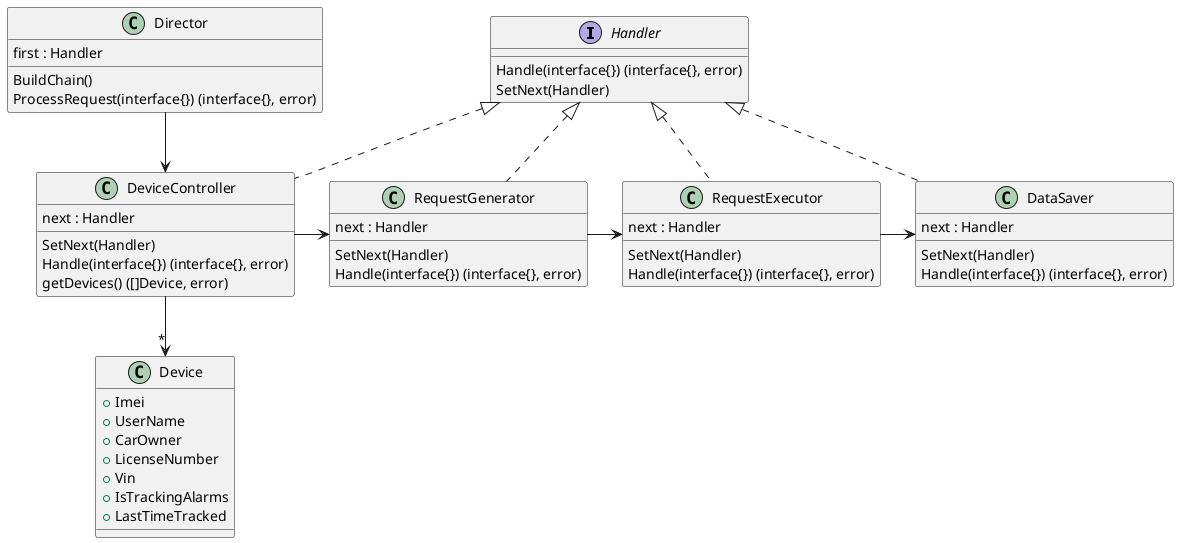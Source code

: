 @startuml design

interface Handler {
    Handle(interface{}) (interface{}, error)
    SetNext(Handler)
}

class DeviceController implements Handler {
    next : Handler
    SetNext(Handler)
    Handle(interface{}) (interface{}, error)
    getDevices() ([]Device, error)
}
class Device {
    + Imei
	+ UserName
	+ CarOwner
	+ LicenseNumber
	+ Vin
	+ IsTrackingAlarms
	+ LastTimeTracked
}

DeviceController -down-> "*" Device

class RequestGenerator implements Handler {
    next : Handler
    SetNext(Handler)
    Handle(interface{}) (interface{}, error)
}

class RequestExecutor implements Handler {
    next : Handler
    SetNext(Handler)
    Handle(interface{}) (interface{}, error)
}

class DataSaver implements Handler {
    next : Handler
    SetNext(Handler)
    Handle(interface{}) (interface{}, error)
}

class Director {
    first : Handler
    BuildChain()
    ProcessRequest(interface{}) (interface{}, error)
}

DeviceController -right-> RequestGenerator
RequestGenerator -right-> RequestExecutor
RequestExecutor -right-> DataSaver
Director -down-> DeviceController

@enduml
